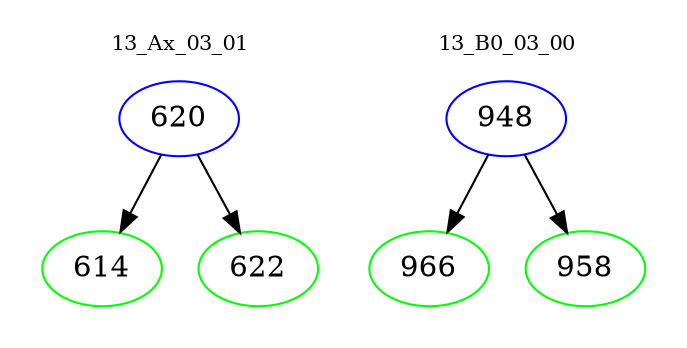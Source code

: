 digraph{
subgraph cluster_0 {
color = white
label = "13_Ax_03_01";
fontsize=10;
T0_620 [label="620", color="blue"]
T0_620 -> T0_614 [color="black"]
T0_614 [label="614", color="green"]
T0_620 -> T0_622 [color="black"]
T0_622 [label="622", color="green"]
}
subgraph cluster_1 {
color = white
label = "13_B0_03_00";
fontsize=10;
T1_948 [label="948", color="blue"]
T1_948 -> T1_966 [color="black"]
T1_966 [label="966", color="green"]
T1_948 -> T1_958 [color="black"]
T1_958 [label="958", color="green"]
}
}
